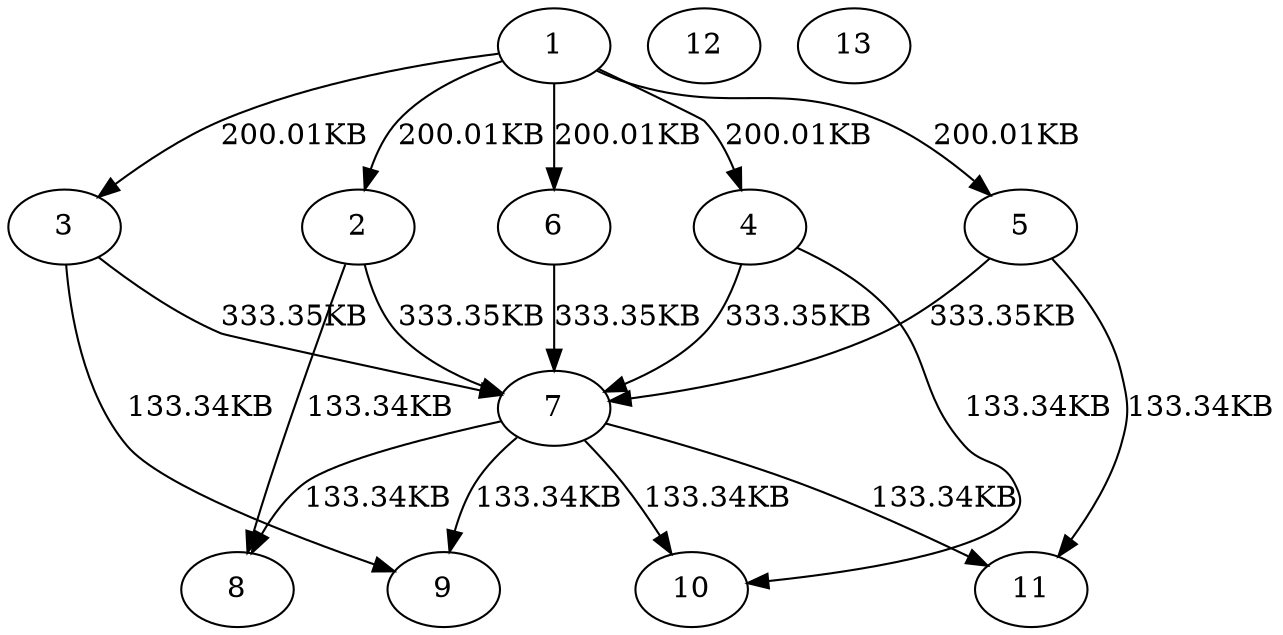 digraph G {
  1 [ label="1" ];
  2 [ label="2" ];
  3 [ label="3" ];
  4 [ label="4" ];
  5 [ label="5" ];
  6 [ label="6" ];
  7 [ label="7" ];
  8 [ label="8" ];
  9 [ label="9" ];
  10 [ label="10" ];
  11 [ label="11" ];
  12 [ label="12" ];
  13 [ label="13" ];
  1 -> 2 [ label="200.01KB" ];
  1 -> 3 [ label="200.01KB" ];
  1 -> 4 [ label="200.01KB" ];
  1 -> 5 [ label="200.01KB" ];
  1 -> 6 [ label="200.01KB" ];
  2 -> 7 [ label="333.35KB" ];
  2 -> 8 [ label="133.34KB" ];
  3 -> 7 [ label="333.35KB" ];
  3 -> 9 [ label="133.34KB" ];
  4 -> 7 [ label="333.35KB" ];
  4 -> 10 [ label="133.34KB" ];
  5 -> 7 [ label="333.35KB" ];
  5 -> 11 [ label="133.34KB" ];
  6 -> 7 [ label="333.35KB" ];
  7 -> 8 [ label="133.34KB" ];
  7 -> 9 [ label="133.34KB" ];
  7 -> 10 [ label="133.34KB" ];
  7 -> 11 [ label="133.34KB" ];
}
